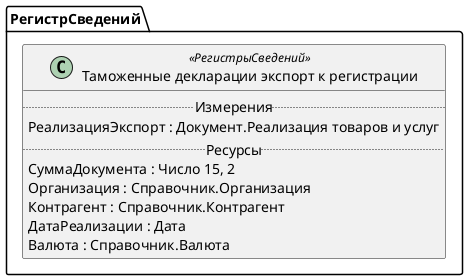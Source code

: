 ﻿@startuml ТаможенныеДекларацииЭкспортКРегистрации
'!include templates.wsd
'..\include templates.wsd
class РегистрСведений.ТаможенныеДекларацииЭкспортКРегистрации as "Таможенные декларации экспорт к регистрации" <<РегистрыСведений>>
{
..Измерения..
РеализацияЭкспорт : Документ.Реализация товаров и услуг
..Ресурсы..
СуммаДокумента : Число 15, 2
Организация : Справочник.Организация
Контрагент : Справочник.Контрагент
ДатаРеализации : Дата
Валюта : Справочник.Валюта
}
@enduml
